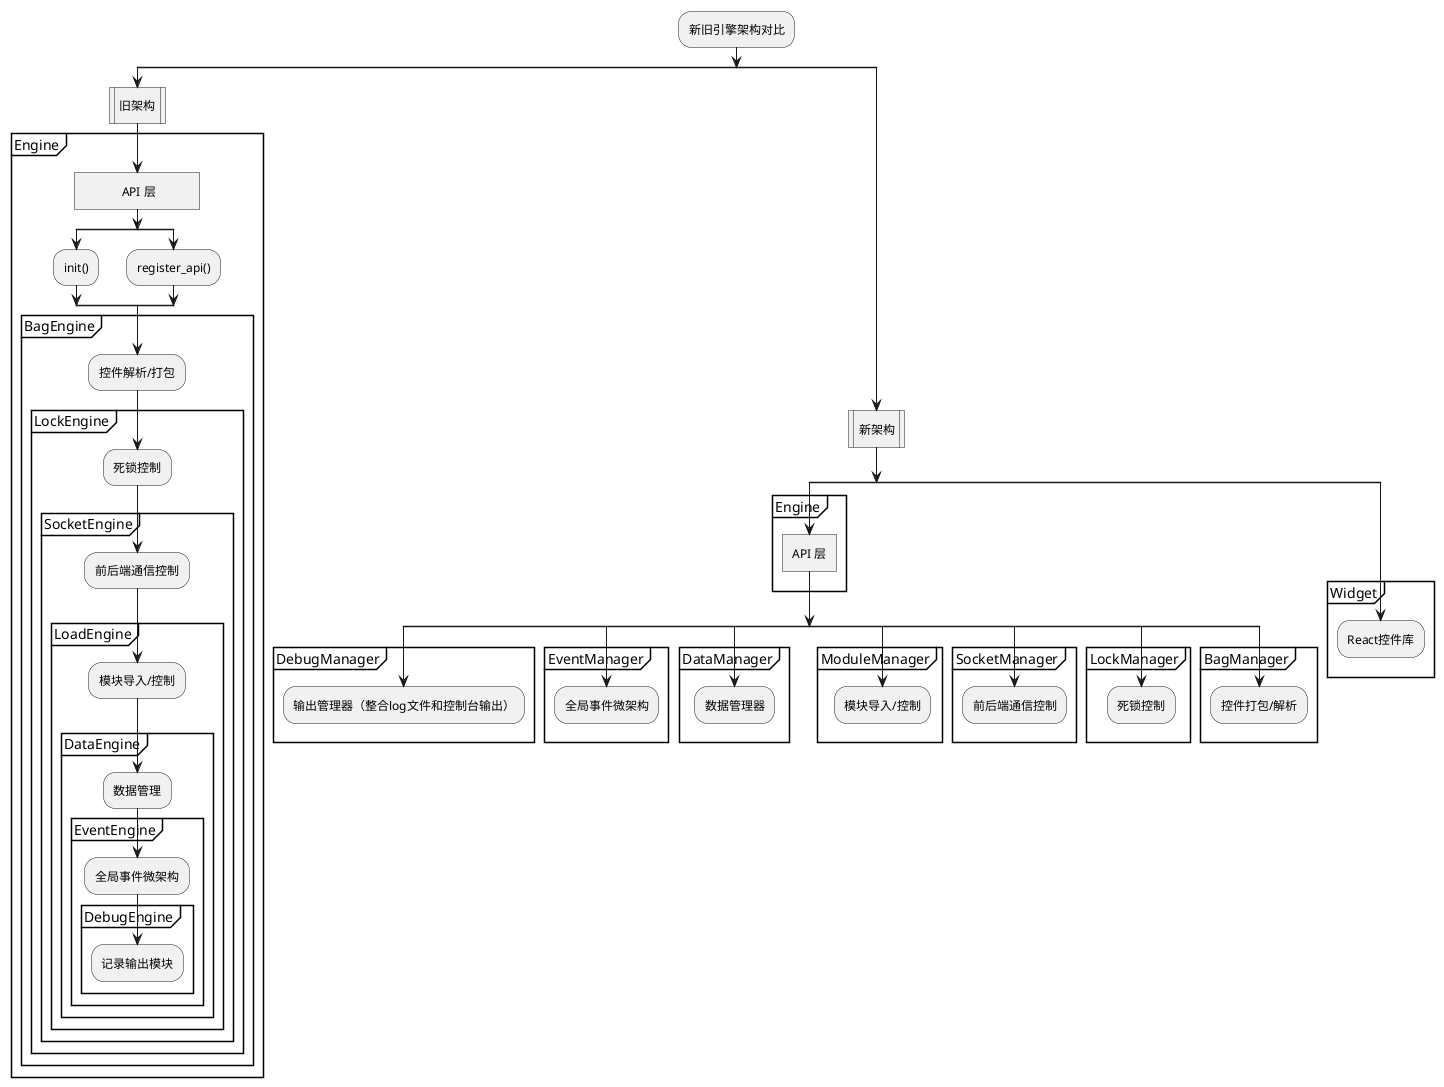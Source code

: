 @startuml 新旧引擎架构对比
:新旧引擎架构对比;
split
    :旧架构|
    partition Engine {
        :            API 层           ]
        split
            :init();
        split again
            :register_api();
        end split
        partition BagEngine {
            :控件解析/打包;
            partition LockEngine {
                :死锁控制;
                partition SocketEngine {
                    :前后端通信控制;
                    partition LoadEngine {
                        :模块导入/控制;
                        partition DataEngine {
                            :数据管理;
                            partition EventEngine {
                                :全局事件微架构;
                                partition DebugEngine {
                                    :记录输出模块;
                                    detach
                                }
                            }
                        }
                    }
                }
            }
        }
    }
split again
    :新架构|
    split
        partition Engine {
            :API 层]
        }
        split
            partition DebugManager {
                :输出管理器（整合log文件和控制台输出）;
                detach
            }
        split again
            partition EventManager {
                :全局事件微架构;
                detach
            }
        split again
            partition DataManager {
                :数据管理器;
                detach
            }
        split again
            partition ModuleManager {
                :模块导入/控制;
                detach
            }
        split again
            partition SocketManager {
                :前后端通信控制;
                detach
            }
        split again
            partition LockManager {
                :死锁控制;
                detach
            }
        split again
            partition BagManager {
                :控件打包/解析;
                detach
            }
        end split
    split again
        partition Widget{
            :React控件库;
        }
        detach
    end split
end split
@enduml